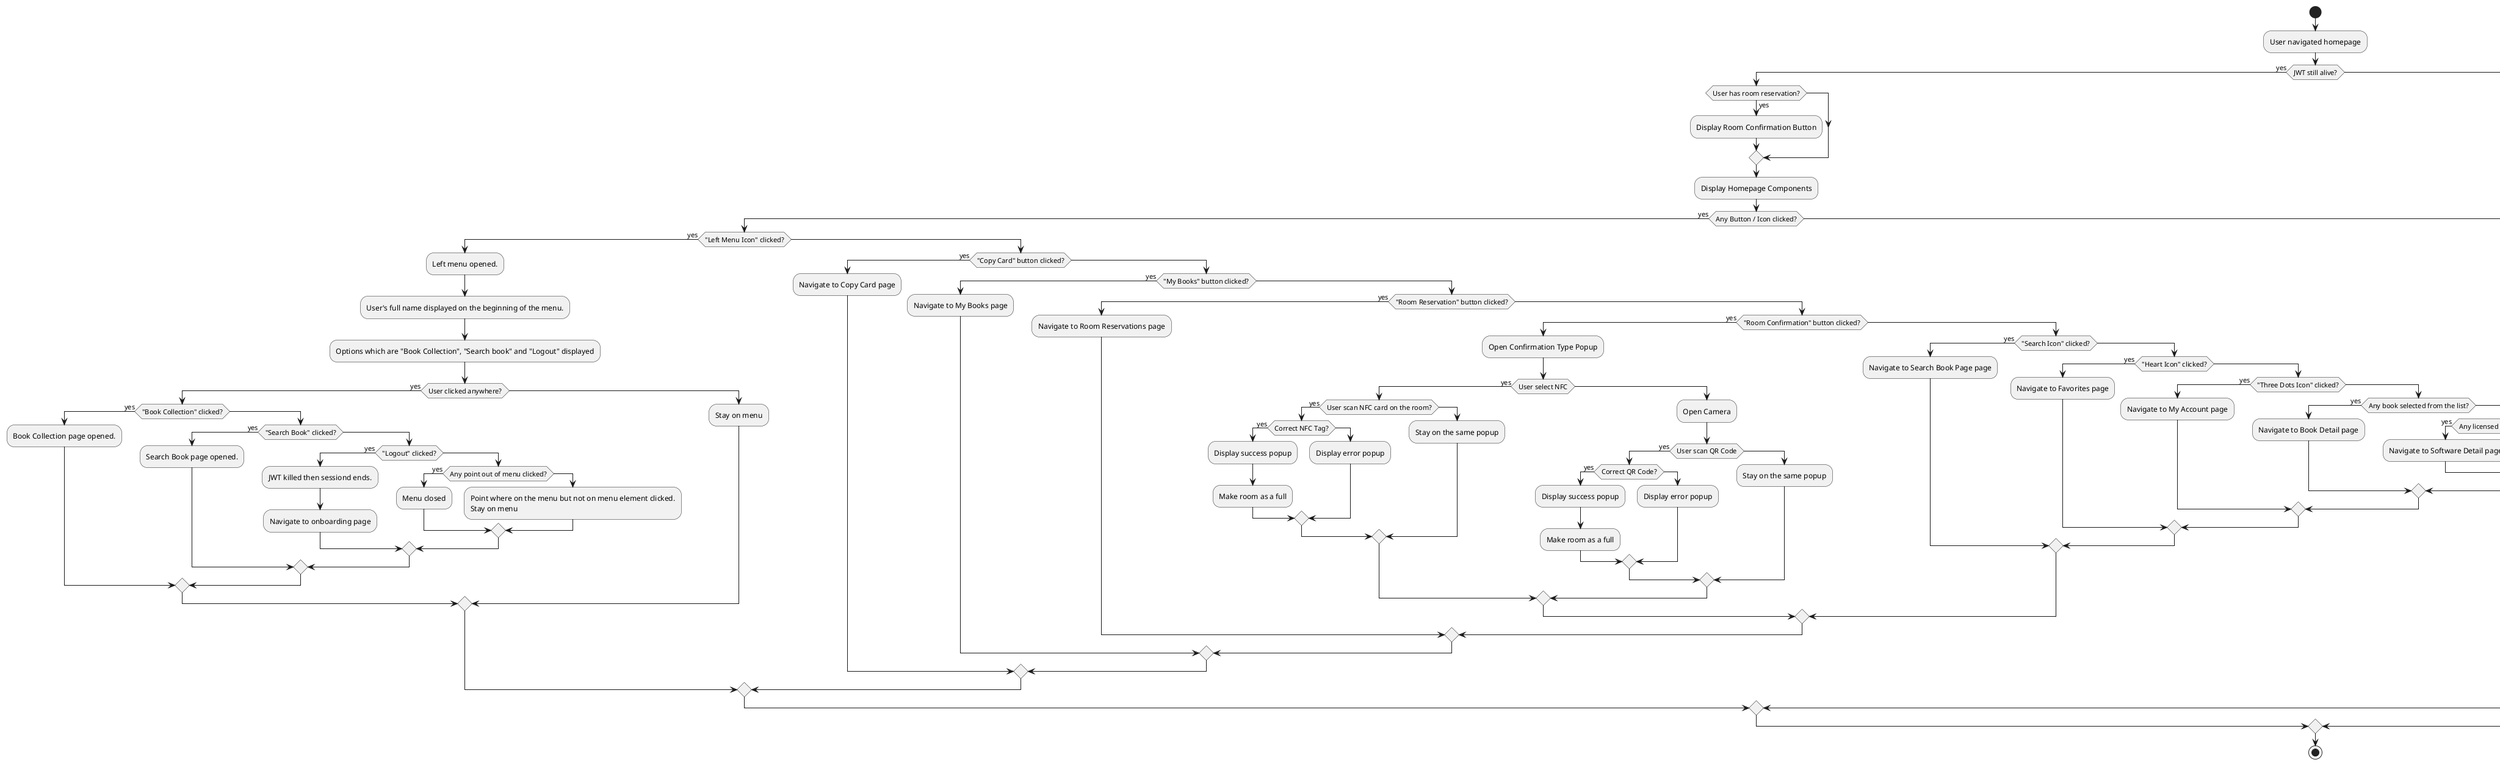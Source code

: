 @startuml

start
:User navigated homepage;
if (JWT still alive?) then (yes)
  if(User has room reservation?) then(yes)
   :Display Room Confirmation Button;
  endif
  :Display Homepage Components;
  if (Any Button / Icon clicked?) then (yes)
    if ("Left Menu Icon" clicked?) then (yes)
      :Left menu opened.;
      :User's full name displayed on the beginning of the menu.;
      :Options which are "Book Collection", "Search book" and "Logout" displayed;
      if(User clicked anywhere?) then(yes)
        if("Book Collection" clicked?) then (yes)
          :Book Collection page opened.;
        else
          if("Search Book" clicked?) then (yes)
            :Search Book page opened.;
          else
           if("Logout" clicked?) then (yes)
             :JWT killed then sessiond ends.;
             :Navigate to onboarding page;
            else
             if(Any point out of menu clicked?) then (yes)
              :Menu closed;
             else
               :Point where on the menu but not on menu element clicked.
               Stay on menu;
             endif
            endif
          endif
        endif
      else
        :Stay on menu;
      endif
    else
      if ("Copy Card" button clicked?) then (yes)
        :Navigate to Copy Card page;
      else
        if ("My Books" button clicked?) then (yes)
          :Navigate to My Books page;
        else
          if ("Room Reservation" button clicked?) then (yes)
            :Navigate to Room Reservations page;
          else
            if("Room Confirmation" button clicked?) then (yes)
             :Open Confirmation Type Popup;
             if(User select NFC) then(yes)
              if(User scan NFC card on the room?) then(yes)
                if(Correct NFC Tag?) then(yes)
                 :Display success popup;
                 :Make room as a full;
                else
                 :Display error popup;
                endif
              else
                :Stay on the same popup;
              endif
             else
              :Open Camera;
              if(User scan QR Code) then (yes)
               if(Correct QR Code?) then(yes)
                 :Display success popup;
                 :Make room as a full;
                else
                 :Display error popup;
                endif
              else
                :Stay on the same popup;
              endif
             endif
            else
             if ("Search Icon" clicked?) then (yes)
               :Navigate to Search Book Page page;
             else
               if ("Heart Icon" clicked?) then (yes)
                 :Navigate to Favorites page;
               else
                 if ("Three Dots Icon" clicked?) then (yes)
                   :Navigate to My Account page;
                 else
                   if (Any book selected from the list?) then (yes)
                     :Navigate to Book Detail page;
                   else
                     if (Any licensed software selected from the list?) then (yes)
                       :Navigate to Software Detail page;
                     else
                       :Stay on Homepage;
                     endif
                   endif
                 endif
               endif
             endif
            endif
           endif
        endif
      endif
    endif
  else
    :Stay on Homepage;
  endif
else
  :Session end. Return onboarding page.;
endif
stop

@enduml
